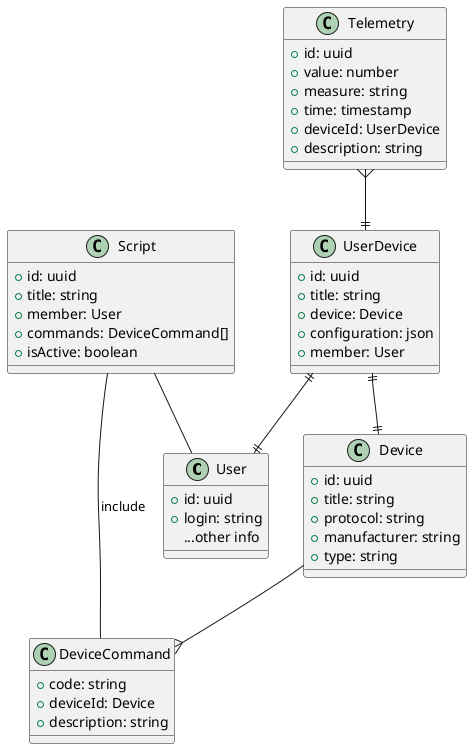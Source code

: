 @startuml

class User {
    +id: uuid
    +login: string
    ...other info
}

class UserDevice {
    +id: uuid
    +title: string
    +device: Device
    +configuration: json
    +member: User
}

class Device {
    +id: uuid
    +title: string
    +protocol: string
    +manufacturer: string
    +type: string
}

class DeviceCommand {
    +code: string
    +deviceId: Device
    +description: string
}

class Telemetry {
    +id: uuid
    +value: number
    +measure: string
    +time: timestamp
    +deviceId: UserDevice
    +description: string
}

class Script {
    +id: uuid
    +title: string
    +member: User
    +commands: DeviceCommand[]
    +isActive: boolean
}

UserDevice ||--|| User
UserDevice ||--|| Device
Device --{ DeviceCommand
Telemetry }--|| UserDevice
Script -- User
Script -- DeviceCommand: include


@enduml